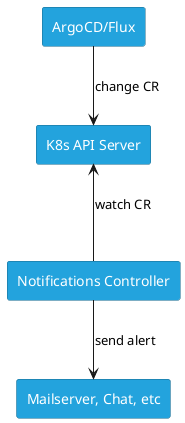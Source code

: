 @startuml

!define CLOUDOGU_BLUE #23a3dd
!define CLOUDOGU_GRAY #878787
!define CLOUDOGU_GREEN #b8cd08
!define CLOUDOGU_TURQOUISE #67c1be

!define COLOR_ABOVE_TRANSPARENT_BACKGROUND BLACK

skinparam backgroundcolor WHITE
'skinparam backgroundcolor TRANSPARENT


rectangle "ArgoCD/Flux" as argocd

together {
    rectangle "K8s API Server" as k8s
    rectangle "Notifications Controller" as controller
    rectangle "Mailserver, Chat, etc" as msg
}

argocd --> k8s : change CR
k8s <-- controller: watch CR\n
controller --> msg : send alert



skinparam arrow {
    Color COLOR_ABOVE_TRANSPARENT_BACKGROUND
    FontColor COLOR_ABOVE_TRANSPARENT_BACKGROUND
}

skinparam actor {
    BackgroundColor CLOUDOGU_BLUE
    BorderColor #16688d
    FontColor COLOR_ABOVE_TRANSPARENT_BACKGROUND
}

skinparam rectangle {
    BackgroundColor CLOUDOGU_BLUE
    BorderColor #16688d
    FontColor WHITE
}

skinparam rectangle<<Git>> {
    BackgroundColor CLOUDOGU_GREEN
    BorderColor CLOUDOGU_GRAY
    FontColor WHITE
    stereotypeFontColor Transparent
}

skinparam interface {
    BackgroundColor WHITE
    BorderColor #16688d
}

skinparam note {
    BackgroundColor TRANSPARENT
    FontColor COLOR_ABOVE_TRANSPARENT_BACKGROUND
    BorderColor #16688d
    BorderThickness 2
}

skinparam legend {
    BackgroundColor WHITE
    BorderColor #16688d
}

@enduml

